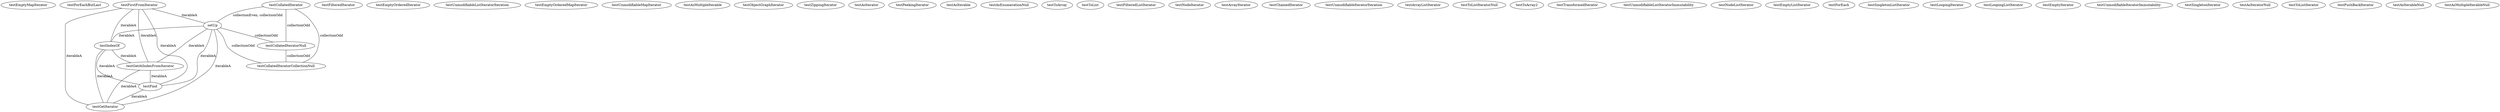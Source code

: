 digraph G {
testEmptyMapIterator;
testForEachButLast;
testCollatedIterator;
testFilteredIterator;
testFirstFromIterator;
testEmptyOrderedIterator;
testUnmodifiableListIteratorIteration;
testEmptyOrderedMapIterator;
testUnmodifiableMapIterator;
setUp;
testAsMultipleIterable;
testObjectGraphIterator;
testZippingIterator;
testAsIterator;
testPeekingIterator;
testAsIterable;
testAsEnumerationNull;
testToArray;
testToList;
testFilteredListIterator;
testNodeIterator;
testArrayIterator;
testIndexOf;
testChainedIterator;
testUnmodifiableIteratorIteration;
testArrayListIterator;
testToListIteratorNull;
testCollatedIteratorNull;
testToArray2;
testTransformedIterator;
testUnmodifiableListIteratorImmutability;
testNodeListIterator;
testEmptyListIterator;
testForEach;
testSingletonListIterator;
testLoopingIterator;
testGetAtIndexFromIterator;
testLoopingListIterator;
testEmptyIterator;
testCollatedIteratorCollectionNull;
testUnmodifiableIteratorImmutability;
testSingletonIterator;
testAsIteratorNull;
testToListIterator;
testPushBackIterator;
testAsIterableNull;
testFind;
testGetIterator;
testAsMultipleIterableNull;
testFirstFromIterator -> testGetAtIndexFromIterator [label=" iterableA", dir=none];
testFirstFromIterator -> testFind [label=" iterableA", dir=none];
testFirstFromIterator -> testGetIterator [label=" iterableA", dir=none];
testFirstFromIterator -> setUp [label=" iterableA", dir=none];
testFirstFromIterator -> testIndexOf [label=" iterableA", dir=none];
testGetAtIndexFromIterator -> testFind [label=" iterableA", dir=none];
testGetAtIndexFromIterator -> testGetIterator [label=" iterableA", dir=none];
testFind -> testGetIterator [label=" iterableA", dir=none];
setUp -> testGetAtIndexFromIterator [label=" iterableA", dir=none];
setUp -> testFind [label=" iterableA", dir=none];
setUp -> testGetIterator [label=" iterableA", dir=none];
setUp -> testCollatedIteratorCollectionNull [label=" collectionOdd", dir=none];
setUp -> testIndexOf [label=" iterableA", dir=none];
setUp -> testCollatedIteratorNull [label=" collectionOdd", dir=none];
testIndexOf -> testGetAtIndexFromIterator [label=" iterableA", dir=none];
testIndexOf -> testFind [label=" iterableA", dir=none];
testIndexOf -> testGetIterator [label=" iterableA", dir=none];
testCollatedIteratorNull -> testCollatedIteratorCollectionNull [label=" collectionOdd", dir=none];
testCollatedIterator -> testCollatedIteratorCollectionNull [label=" collectionOdd", dir=none];
testCollatedIterator -> setUp [label=" collectionEven, collectionOdd", dir=none];
testCollatedIterator -> testCollatedIteratorNull [label=" collectionOdd", dir=none];
}